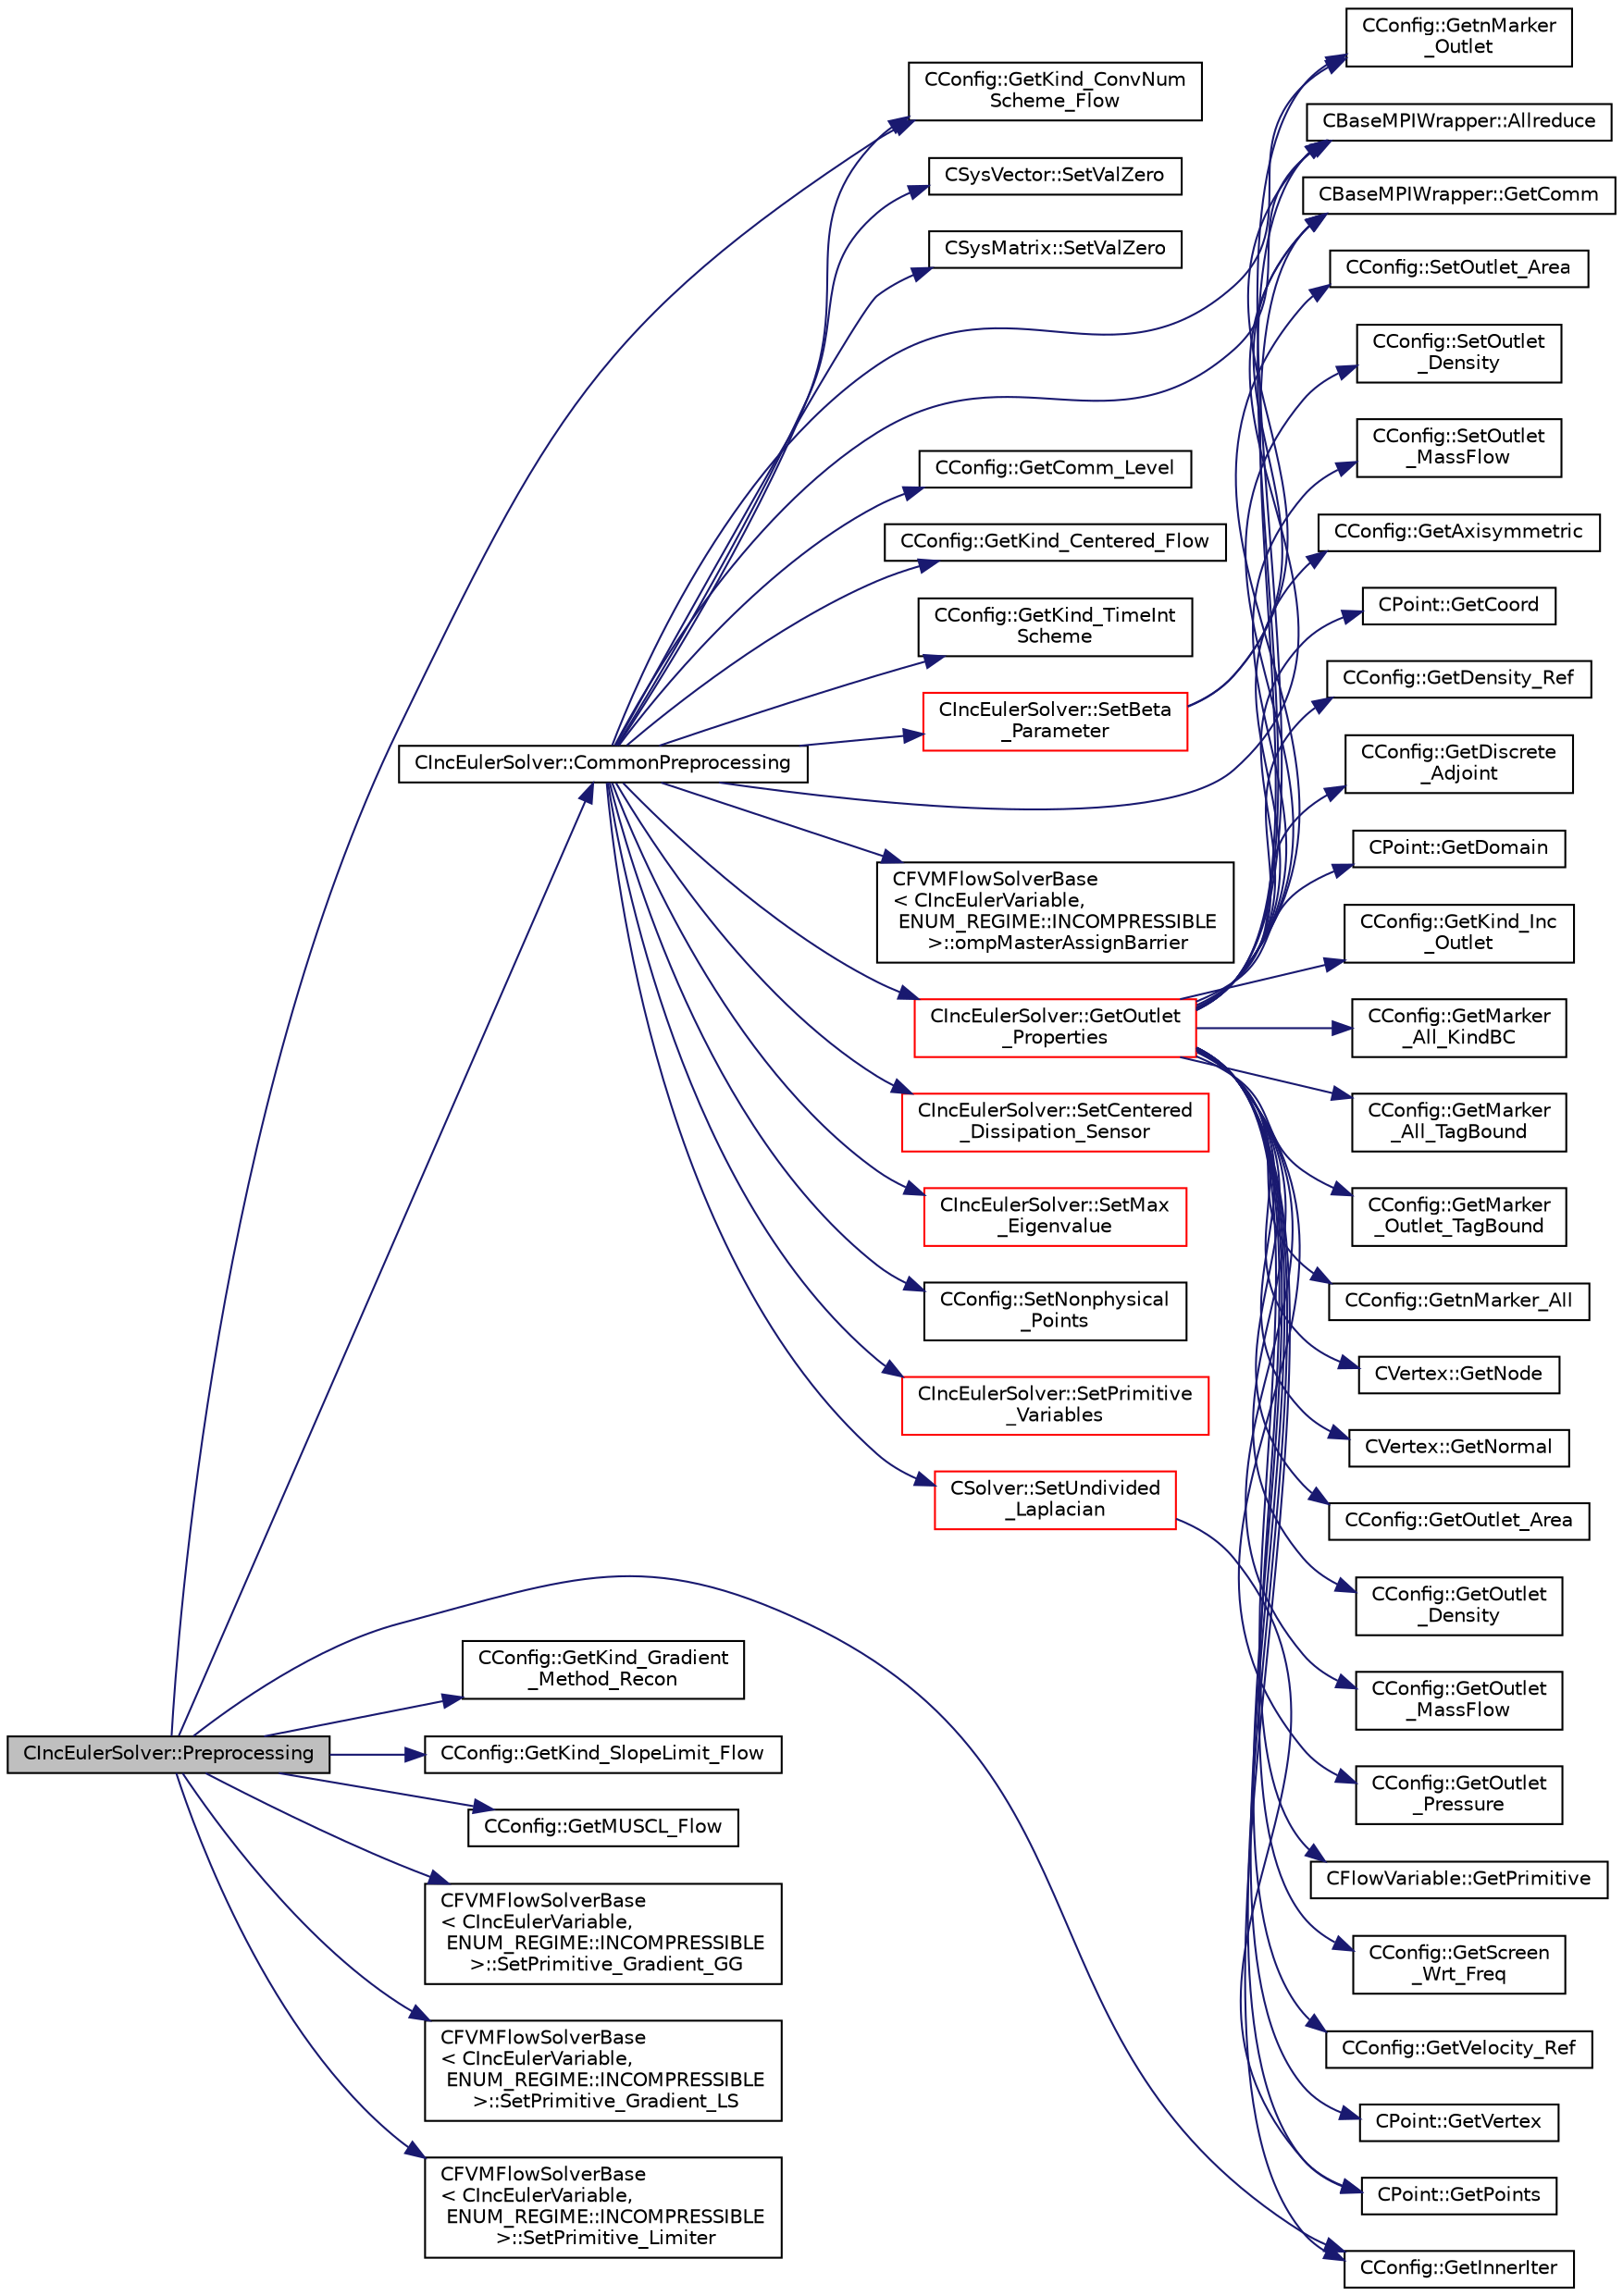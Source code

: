 digraph "CIncEulerSolver::Preprocessing"
{
 // LATEX_PDF_SIZE
  edge [fontname="Helvetica",fontsize="10",labelfontname="Helvetica",labelfontsize="10"];
  node [fontname="Helvetica",fontsize="10",shape=record];
  rankdir="LR";
  Node1 [label="CIncEulerSolver::Preprocessing",height=0.2,width=0.4,color="black", fillcolor="grey75", style="filled", fontcolor="black",tooltip="Compute primitive variables and their gradients."];
  Node1 -> Node2 [color="midnightblue",fontsize="10",style="solid",fontname="Helvetica"];
  Node2 [label="CIncEulerSolver::CommonPreprocessing",height=0.2,width=0.4,color="black", fillcolor="white", style="filled",URL="$classCIncEulerSolver.html#ac50d02e914c4337e73d2c4878b12c59d",tooltip="Preprocessing actions common to the Euler and NS solvers."];
  Node2 -> Node3 [color="midnightblue",fontsize="10",style="solid",fontname="Helvetica"];
  Node3 [label="CBaseMPIWrapper::Allreduce",height=0.2,width=0.4,color="black", fillcolor="white", style="filled",URL="$classCBaseMPIWrapper.html#a381d4b3738c09d92ee1ae9f89715b541",tooltip=" "];
  Node2 -> Node4 [color="midnightblue",fontsize="10",style="solid",fontname="Helvetica"];
  Node4 [label="CBaseMPIWrapper::GetComm",height=0.2,width=0.4,color="black", fillcolor="white", style="filled",URL="$classCBaseMPIWrapper.html#a8154391fc3522954802889d81d4ef5da",tooltip=" "];
  Node2 -> Node5 [color="midnightblue",fontsize="10",style="solid",fontname="Helvetica"];
  Node5 [label="CConfig::GetComm_Level",height=0.2,width=0.4,color="black", fillcolor="white", style="filled",URL="$classCConfig.html#aa495414133c826e5f6651d4ce82d0ef6",tooltip="Get the level of MPI communications to be performed."];
  Node2 -> Node6 [color="midnightblue",fontsize="10",style="solid",fontname="Helvetica"];
  Node6 [label="CConfig::GetKind_Centered_Flow",height=0.2,width=0.4,color="black", fillcolor="white", style="filled",URL="$classCConfig.html#ac98947febf35f20117815114d9371593",tooltip="Get the kind of center convective numerical scheme for the flow equations."];
  Node2 -> Node7 [color="midnightblue",fontsize="10",style="solid",fontname="Helvetica"];
  Node7 [label="CConfig::GetKind_ConvNum\lScheme_Flow",height=0.2,width=0.4,color="black", fillcolor="white", style="filled",URL="$classCConfig.html#ac664a20b0a09ab14844dc6326290f0a0",tooltip="Get the kind of convective numerical scheme for the flow equations (centered or upwind)."];
  Node2 -> Node8 [color="midnightblue",fontsize="10",style="solid",fontname="Helvetica"];
  Node8 [label="CConfig::GetKind_TimeInt\lScheme",height=0.2,width=0.4,color="black", fillcolor="white", style="filled",URL="$classCConfig.html#ad16f71356f146b530fb1fbb45444525c",tooltip="Get the kind of time integration method."];
  Node2 -> Node9 [color="midnightblue",fontsize="10",style="solid",fontname="Helvetica"];
  Node9 [label="CConfig::GetnMarker\l_Outlet",height=0.2,width=0.4,color="black", fillcolor="white", style="filled",URL="$classCConfig.html#ada4ad9b9c716e11de0ef3c7c286cf217",tooltip="Get the total number of boundary markers."];
  Node2 -> Node10 [color="midnightblue",fontsize="10",style="solid",fontname="Helvetica"];
  Node10 [label="CIncEulerSolver::GetOutlet\l_Properties",height=0.2,width=0.4,color="red", fillcolor="white", style="filled",URL="$classCIncEulerSolver.html#aacea1dc960644b2fb82b191b17bf9056",tooltip="A virtual member."];
  Node10 -> Node3 [color="midnightblue",fontsize="10",style="solid",fontname="Helvetica"];
  Node10 -> Node11 [color="midnightblue",fontsize="10",style="solid",fontname="Helvetica"];
  Node11 [label="CConfig::GetAxisymmetric",height=0.2,width=0.4,color="black", fillcolor="white", style="filled",URL="$classCConfig.html#a509e098ac64a59535a8e59ec2de6f68b",tooltip="Get information about the axisymmetric frame."];
  Node10 -> Node4 [color="midnightblue",fontsize="10",style="solid",fontname="Helvetica"];
  Node10 -> Node12 [color="midnightblue",fontsize="10",style="solid",fontname="Helvetica"];
  Node12 [label="CPoint::GetCoord",height=0.2,width=0.4,color="black", fillcolor="white", style="filled",URL="$classCPoint.html#ab16c29dd03911529cd73bf467c313179",tooltip="Get the coordinates dor the control volume."];
  Node10 -> Node13 [color="midnightblue",fontsize="10",style="solid",fontname="Helvetica"];
  Node13 [label="CConfig::GetDensity_Ref",height=0.2,width=0.4,color="black", fillcolor="white", style="filled",URL="$classCConfig.html#a3fc33aec68f64b757f1f9f3514cb97de",tooltip="Get the value of the reference density for non-dimensionalization."];
  Node10 -> Node14 [color="midnightblue",fontsize="10",style="solid",fontname="Helvetica"];
  Node14 [label="CConfig::GetDiscrete\l_Adjoint",height=0.2,width=0.4,color="black", fillcolor="white", style="filled",URL="$classCConfig.html#ab3928c4e6debcf50dcd0d38985f6980c",tooltip="Get the indicator whether we are solving an discrete adjoint problem."];
  Node10 -> Node15 [color="midnightblue",fontsize="10",style="solid",fontname="Helvetica"];
  Node15 [label="CPoint::GetDomain",height=0.2,width=0.4,color="black", fillcolor="white", style="filled",URL="$classCPoint.html#aa58a27b602e47ddcad22ae74a5c6bc81",tooltip="For parallel computation, its indicates if a point must be computed or not."];
  Node10 -> Node16 [color="midnightblue",fontsize="10",style="solid",fontname="Helvetica"];
  Node16 [label="CConfig::GetInnerIter",height=0.2,width=0.4,color="black", fillcolor="white", style="filled",URL="$classCConfig.html#a079a90396222697f01e0c365285c915d",tooltip="Get the current FSI iteration number."];
  Node10 -> Node17 [color="midnightblue",fontsize="10",style="solid",fontname="Helvetica"];
  Node17 [label="CConfig::GetKind_Inc\l_Outlet",height=0.2,width=0.4,color="black", fillcolor="white", style="filled",URL="$classCConfig.html#ac7b7c81b5bbfc0c61318348d2d6c2ddf",tooltip="Get the type of incompressible outlet from the list."];
  Node10 -> Node18 [color="midnightblue",fontsize="10",style="solid",fontname="Helvetica"];
  Node18 [label="CConfig::GetMarker\l_All_KindBC",height=0.2,width=0.4,color="black", fillcolor="white", style="filled",URL="$classCConfig.html#ae003cd8f406eaaa91849a774c9a20730",tooltip="Get the kind of boundary for each marker."];
  Node10 -> Node19 [color="midnightblue",fontsize="10",style="solid",fontname="Helvetica"];
  Node19 [label="CConfig::GetMarker\l_All_TagBound",height=0.2,width=0.4,color="black", fillcolor="white", style="filled",URL="$classCConfig.html#ab8c9c1f45950a29355be4ff357049440",tooltip="Get the index of the surface defined in the geometry file."];
  Node10 -> Node20 [color="midnightblue",fontsize="10",style="solid",fontname="Helvetica"];
  Node20 [label="CConfig::GetMarker\l_Outlet_TagBound",height=0.2,width=0.4,color="black", fillcolor="white", style="filled",URL="$classCConfig.html#a64751475740f1310e6b2f0dcd0a59022",tooltip="Get the index of the surface defined in the geometry file."];
  Node10 -> Node21 [color="midnightblue",fontsize="10",style="solid",fontname="Helvetica"];
  Node21 [label="CConfig::GetnMarker_All",height=0.2,width=0.4,color="black", fillcolor="white", style="filled",URL="$classCConfig.html#a459dee039e618d21a5d78db61c221240",tooltip="Get the total number of boundary markers of the local process including send/receive domains."];
  Node10 -> Node9 [color="midnightblue",fontsize="10",style="solid",fontname="Helvetica"];
  Node10 -> Node22 [color="midnightblue",fontsize="10",style="solid",fontname="Helvetica"];
  Node22 [label="CVertex::GetNode",height=0.2,width=0.4,color="black", fillcolor="white", style="filled",URL="$classCVertex.html#ad568da06e7191358d3a09a1bee71cdb5",tooltip="Get the node of the vertex."];
  Node10 -> Node23 [color="midnightblue",fontsize="10",style="solid",fontname="Helvetica"];
  Node23 [label="CVertex::GetNormal",height=0.2,width=0.4,color="black", fillcolor="white", style="filled",URL="$classCVertex.html#a57cacfe764770e6c0e54c278cb584f7c",tooltip="Copy the the normal vector of a face."];
  Node10 -> Node24 [color="midnightblue",fontsize="10",style="solid",fontname="Helvetica"];
  Node24 [label="CConfig::GetOutlet_Area",height=0.2,width=0.4,color="black", fillcolor="white", style="filled",URL="$classCConfig.html#a13e3e25253c8d99e46a3993df454ee15",tooltip="Get the back pressure (static) at an outlet boundary."];
  Node10 -> Node25 [color="midnightblue",fontsize="10",style="solid",fontname="Helvetica"];
  Node25 [label="CConfig::GetOutlet\l_Density",height=0.2,width=0.4,color="black", fillcolor="white", style="filled",URL="$classCConfig.html#a4d6631873ae26543b1a6e556b2182bb5",tooltip="Get the back pressure (static) at an outlet boundary."];
  Node10 -> Node26 [color="midnightblue",fontsize="10",style="solid",fontname="Helvetica"];
  Node26 [label="CConfig::GetOutlet\l_MassFlow",height=0.2,width=0.4,color="black", fillcolor="white", style="filled",URL="$classCConfig.html#a468f26b3f10ec782d9af878105594d10",tooltip="Get the back pressure (static) at an outlet boundary."];
  Node10 -> Node27 [color="midnightblue",fontsize="10",style="solid",fontname="Helvetica"];
  Node27 [label="CConfig::GetOutlet\l_Pressure",height=0.2,width=0.4,color="black", fillcolor="white", style="filled",URL="$classCConfig.html#a5ea6402b4b29cb86b1c3146cb98155fd",tooltip="Get the back pressure (static) at an outlet boundary."];
  Node10 -> Node28 [color="midnightblue",fontsize="10",style="solid",fontname="Helvetica"];
  Node28 [label="CPoint::GetPoints",height=0.2,width=0.4,color="black", fillcolor="white", style="filled",URL="$classCPoint.html#a9bc468188cd5bf36508e0aaf2ecb762f",tooltip="Get the entire point adjacency information in compressed format (CSR)."];
  Node10 -> Node29 [color="midnightblue",fontsize="10",style="solid",fontname="Helvetica"];
  Node29 [label="CFlowVariable::GetPrimitive",height=0.2,width=0.4,color="black", fillcolor="white", style="filled",URL="$classCFlowVariable.html#a852271c741f1e7cdb1d391941266d344",tooltip="Get a primitive variable."];
  Node10 -> Node30 [color="midnightblue",fontsize="10",style="solid",fontname="Helvetica"];
  Node30 [label="CConfig::GetScreen\l_Wrt_Freq",height=0.2,width=0.4,color="black", fillcolor="white", style="filled",URL="$classCConfig.html#ad43daa81fef55ee2c14498294308bad5",tooltip="GetScreen_Wrt_Freq_Inner."];
  Node10 -> Node31 [color="midnightblue",fontsize="10",style="solid",fontname="Helvetica"];
  Node31 [label="CConfig::GetVelocity_Ref",height=0.2,width=0.4,color="black", fillcolor="white", style="filled",URL="$classCConfig.html#afad4537005c210e8a7fc015a51b8ae4c",tooltip="Get the value of the reference velocity for non-dimensionalization."];
  Node10 -> Node32 [color="midnightblue",fontsize="10",style="solid",fontname="Helvetica"];
  Node32 [label="CPoint::GetVertex",height=0.2,width=0.4,color="black", fillcolor="white", style="filled",URL="$classCPoint.html#aa23a2b42b38e6d611038eeafdb7051d0",tooltip="Get the vertex that compose the control volume for a marker."];
  Node10 -> Node33 [color="midnightblue",fontsize="10",style="solid",fontname="Helvetica"];
  Node33 [label="CConfig::SetOutlet_Area",height=0.2,width=0.4,color="black", fillcolor="white", style="filled",URL="$classCConfig.html#afff2482f5b451b680975fa96f09773c3",tooltip="Get the back pressure (static) at an outlet boundary."];
  Node10 -> Node34 [color="midnightblue",fontsize="10",style="solid",fontname="Helvetica"];
  Node34 [label="CConfig::SetOutlet\l_Density",height=0.2,width=0.4,color="black", fillcolor="white", style="filled",URL="$classCConfig.html#a73848e92ab3eedfb9b65fa00e1e3c297",tooltip="Get the back pressure (static) at an outlet boundary."];
  Node10 -> Node35 [color="midnightblue",fontsize="10",style="solid",fontname="Helvetica"];
  Node35 [label="CConfig::SetOutlet\l_MassFlow",height=0.2,width=0.4,color="black", fillcolor="white", style="filled",URL="$classCConfig.html#af67a83689b48b426d22371504fcf0726",tooltip="Get the back pressure (static) at an outlet boundary."];
  Node2 -> Node37 [color="midnightblue",fontsize="10",style="solid",fontname="Helvetica"];
  Node37 [label="CFVMFlowSolverBase\l\< CIncEulerVariable,\l ENUM_REGIME::INCOMPRESSIBLE\l \>::ompMasterAssignBarrier",height=0.2,width=0.4,color="black", fillcolor="white", style="filled",URL="$classCFVMFlowSolverBase.html#a1b0175f84e884c015bf48e2e6e7c78bd",tooltip="Utility to set the value of a member variables safely, and so that the new values are seen by all thr..."];
  Node2 -> Node38 [color="midnightblue",fontsize="10",style="solid",fontname="Helvetica"];
  Node38 [label="CIncEulerSolver::SetBeta\l_Parameter",height=0.2,width=0.4,color="red", fillcolor="white", style="filled",URL="$classCIncEulerSolver.html#a3e20d6912dc1a1806424e31b12bd80f4",tooltip="Update the Beta parameter for the incompressible preconditioner."];
  Node38 -> Node3 [color="midnightblue",fontsize="10",style="solid",fontname="Helvetica"];
  Node38 -> Node4 [color="midnightblue",fontsize="10",style="solid",fontname="Helvetica"];
  Node2 -> Node45 [color="midnightblue",fontsize="10",style="solid",fontname="Helvetica"];
  Node45 [label="CIncEulerSolver::SetCentered\l_Dissipation_Sensor",height=0.2,width=0.4,color="red", fillcolor="white", style="filled",URL="$classCIncEulerSolver.html#a83f4a05ad9f4ade1867cd1ef11931339",tooltip="Compute a pressure sensor switch."];
  Node2 -> Node49 [color="midnightblue",fontsize="10",style="solid",fontname="Helvetica"];
  Node49 [label="CIncEulerSolver::SetMax\l_Eigenvalue",height=0.2,width=0.4,color="red", fillcolor="white", style="filled",URL="$classCIncEulerSolver.html#a223e376028f3f77be49d39017ebebdb0",tooltip="Compute the max eigenvalue."];
  Node2 -> Node52 [color="midnightblue",fontsize="10",style="solid",fontname="Helvetica"];
  Node52 [label="CConfig::SetNonphysical\l_Points",height=0.2,width=0.4,color="black", fillcolor="white", style="filled",URL="$classCConfig.html#a434fe0922532828b7e40ded865c5ce51",tooltip="Set the current number of non-physical nodes in the solution."];
  Node2 -> Node53 [color="midnightblue",fontsize="10",style="solid",fontname="Helvetica"];
  Node53 [label="CIncEulerSolver::SetPrimitive\l_Variables",height=0.2,width=0.4,color="red", fillcolor="white", style="filled",URL="$classCIncEulerSolver.html#a4c23fe41a4589737850b80bb10d5bac5",tooltip="Compute the velocity^2, SoundSpeed, Pressure, Enthalpy, Viscosity."];
  Node2 -> Node75 [color="midnightblue",fontsize="10",style="solid",fontname="Helvetica"];
  Node75 [label="CSolver::SetUndivided\l_Laplacian",height=0.2,width=0.4,color="red", fillcolor="white", style="filled",URL="$classCSolver.html#ae9fa6bf0e3ef0dff07dd85e0a87eef4d",tooltip="Compute the undivided laplacian for the solution variables."];
  Node75 -> Node28 [color="midnightblue",fontsize="10",style="solid",fontname="Helvetica"];
  Node2 -> Node165 [color="midnightblue",fontsize="10",style="solid",fontname="Helvetica"];
  Node165 [label="CSysVector::SetValZero",height=0.2,width=0.4,color="black", fillcolor="white", style="filled",URL="$classCSysVector.html#aa179ddab500faadee96bebecff9e201d",tooltip="Sets to zero all the entries of the vector."];
  Node2 -> Node166 [color="midnightblue",fontsize="10",style="solid",fontname="Helvetica"];
  Node166 [label="CSysMatrix::SetValZero",height=0.2,width=0.4,color="black", fillcolor="white", style="filled",URL="$classCSysMatrix.html#a8f974ad2e089dccfc99ea21a4ef5a819",tooltip="Sets to zero all the entries of the sparse matrix."];
  Node1 -> Node16 [color="midnightblue",fontsize="10",style="solid",fontname="Helvetica"];
  Node1 -> Node7 [color="midnightblue",fontsize="10",style="solid",fontname="Helvetica"];
  Node1 -> Node167 [color="midnightblue",fontsize="10",style="solid",fontname="Helvetica"];
  Node167 [label="CConfig::GetKind_Gradient\l_Method_Recon",height=0.2,width=0.4,color="black", fillcolor="white", style="filled",URL="$classCConfig.html#af59700a2ce4edce862248ba52bdca025",tooltip="Get the kind of method for computation of spatial gradients used for upwind reconstruction."];
  Node1 -> Node168 [color="midnightblue",fontsize="10",style="solid",fontname="Helvetica"];
  Node168 [label="CConfig::GetKind_SlopeLimit_Flow",height=0.2,width=0.4,color="black", fillcolor="white", style="filled",URL="$classCConfig.html#a31504bfdad401a8879a9e0a121320f96",tooltip="Get the method for limiting the spatial gradients."];
  Node1 -> Node169 [color="midnightblue",fontsize="10",style="solid",fontname="Helvetica"];
  Node169 [label="CConfig::GetMUSCL_Flow",height=0.2,width=0.4,color="black", fillcolor="white", style="filled",URL="$classCConfig.html#a97ba000591a72e4d8f0fc71bc75bd38a",tooltip="Get if the upwind scheme used MUSCL or not."];
  Node1 -> Node170 [color="midnightblue",fontsize="10",style="solid",fontname="Helvetica"];
  Node170 [label="CFVMFlowSolverBase\l\< CIncEulerVariable,\l ENUM_REGIME::INCOMPRESSIBLE\l \>::SetPrimitive_Gradient_GG",height=0.2,width=0.4,color="black", fillcolor="white", style="filled",URL="$classCFVMFlowSolverBase.html#ae26d178e6483b0ba6bad01318530fff9",tooltip="Compute the gradient of the primitive variables using Green-Gauss method, and stores the result in th..."];
  Node1 -> Node171 [color="midnightblue",fontsize="10",style="solid",fontname="Helvetica"];
  Node171 [label="CFVMFlowSolverBase\l\< CIncEulerVariable,\l ENUM_REGIME::INCOMPRESSIBLE\l \>::SetPrimitive_Gradient_LS",height=0.2,width=0.4,color="black", fillcolor="white", style="filled",URL="$classCFVMFlowSolverBase.html#aa00cb2f438eff709117ab4ffe61c3542",tooltip="Compute the gradient of the primitive variables using a Least-Squares method, and stores the result i..."];
  Node1 -> Node172 [color="midnightblue",fontsize="10",style="solid",fontname="Helvetica"];
  Node172 [label="CFVMFlowSolverBase\l\< CIncEulerVariable,\l ENUM_REGIME::INCOMPRESSIBLE\l \>::SetPrimitive_Limiter",height=0.2,width=0.4,color="black", fillcolor="white", style="filled",URL="$classCFVMFlowSolverBase.html#a6d22d04abb4c12c252db08cfb576e089",tooltip="Compute the limiter of the primitive variables."];
}
